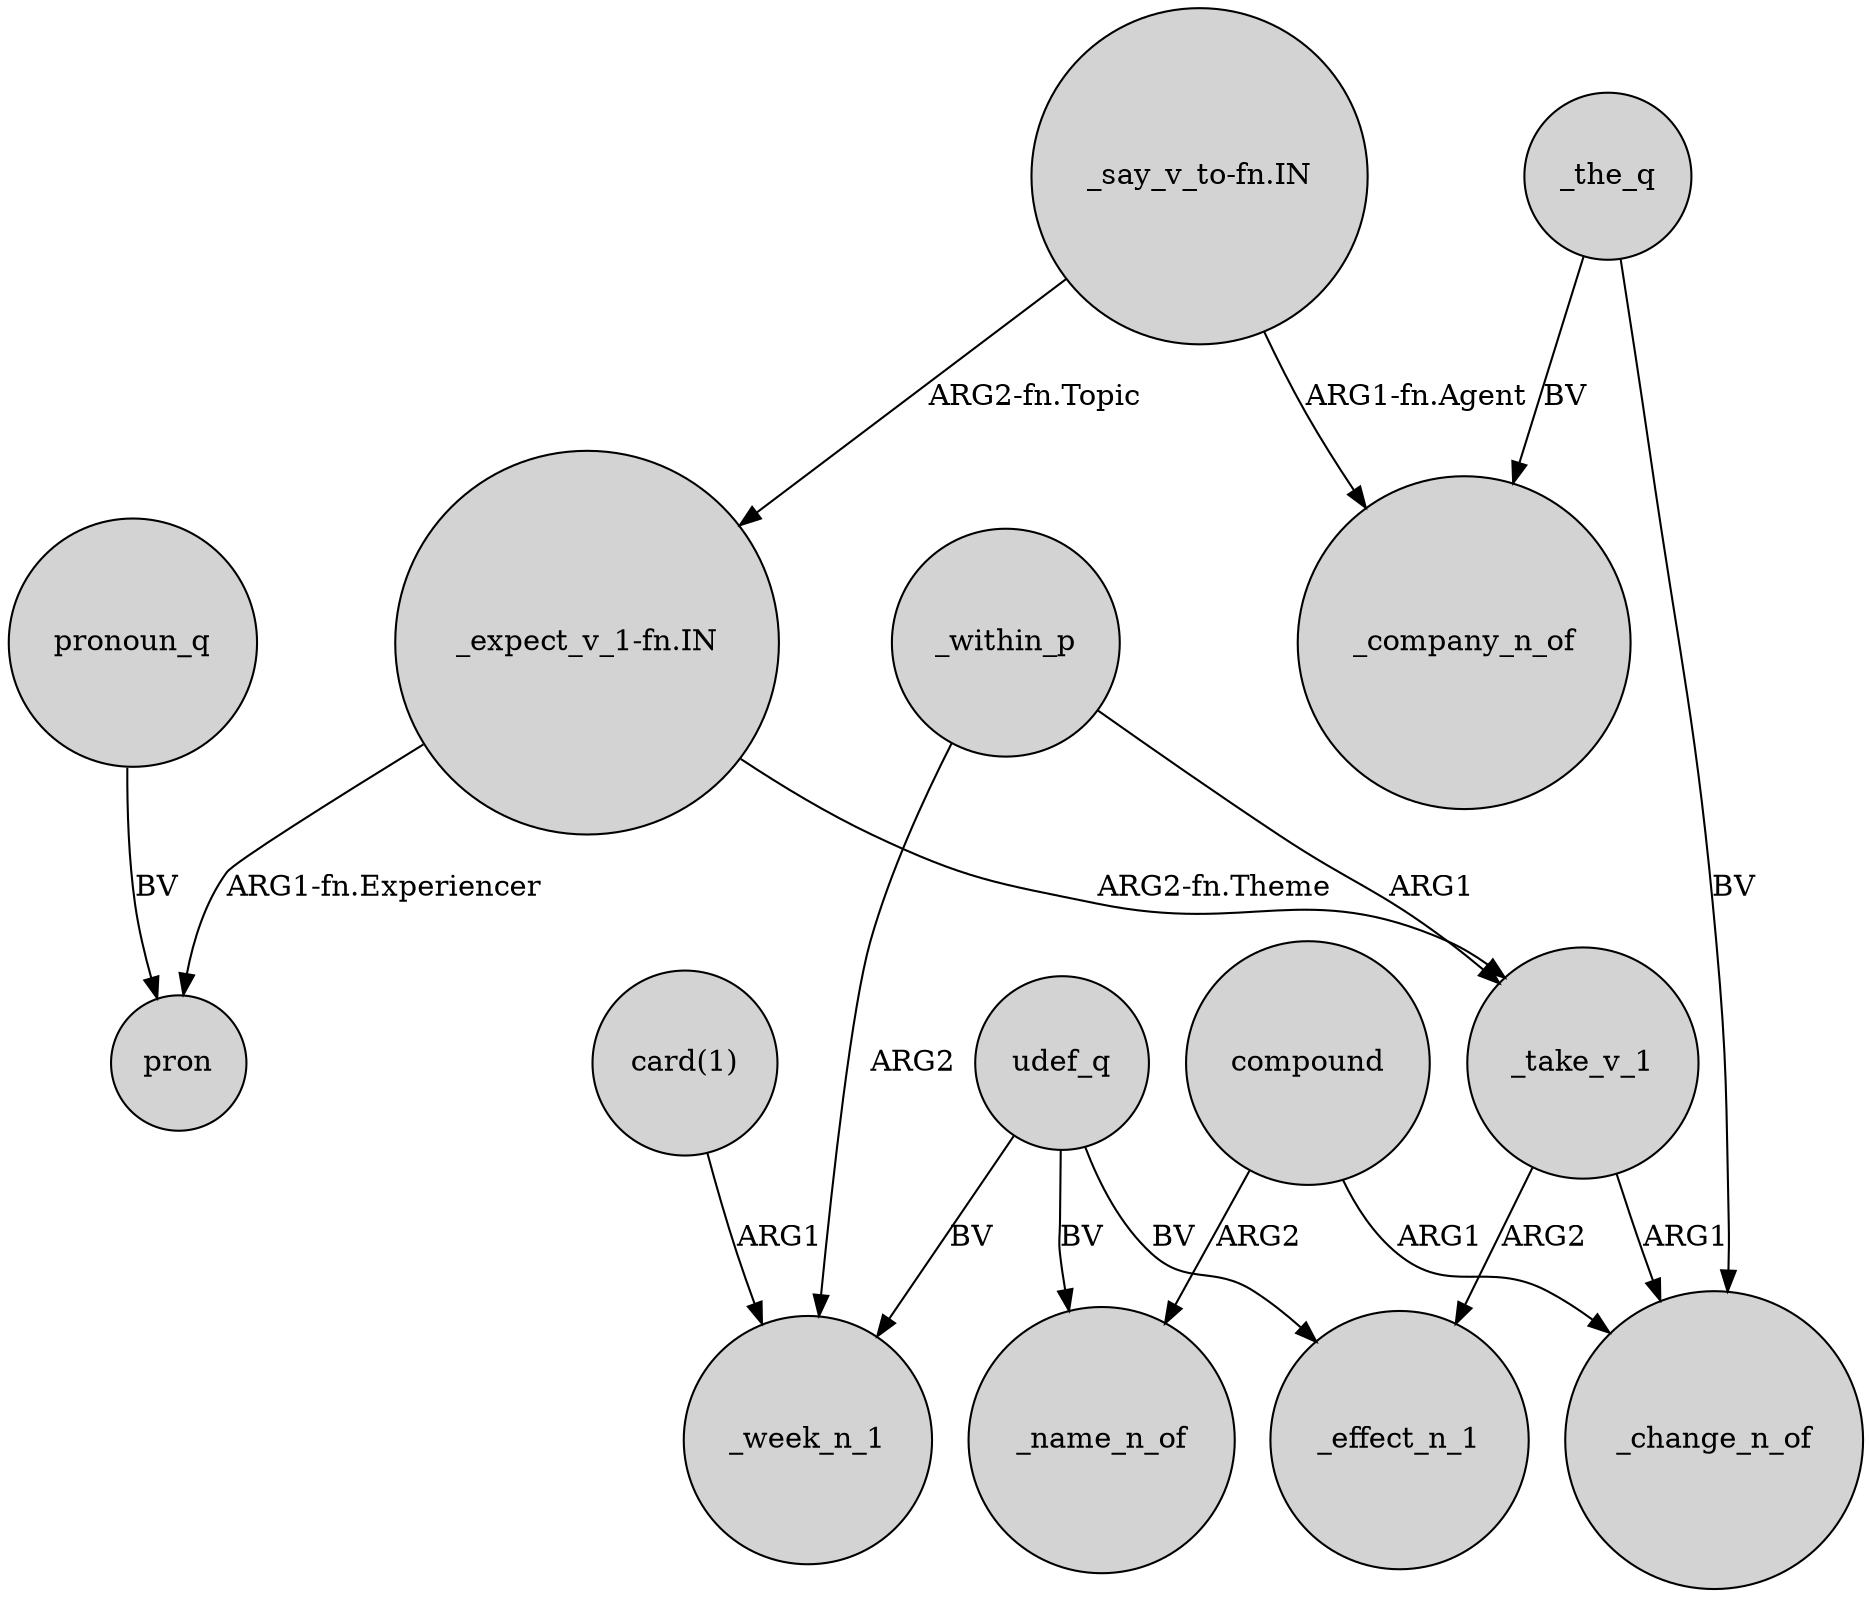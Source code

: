 digraph {
	node [shape=circle style=filled]
	"_expect_v_1-fn.IN" -> pron [label="ARG1-fn.Experiencer"]
	_take_v_1 -> _effect_n_1 [label=ARG2]
	"_say_v_to-fn.IN" -> _company_n_of [label="ARG1-fn.Agent"]
	_the_q -> _change_n_of [label=BV]
	"_say_v_to-fn.IN" -> "_expect_v_1-fn.IN" [label="ARG2-fn.Topic"]
	udef_q -> _effect_n_1 [label=BV]
	udef_q -> _week_n_1 [label=BV]
	compound -> _name_n_of [label=ARG2]
	compound -> _change_n_of [label=ARG1]
	_within_p -> _take_v_1 [label=ARG1]
	_the_q -> _company_n_of [label=BV]
	"card(1)" -> _week_n_1 [label=ARG1]
	udef_q -> _name_n_of [label=BV]
	_take_v_1 -> _change_n_of [label=ARG1]
	"_expect_v_1-fn.IN" -> _take_v_1 [label="ARG2-fn.Theme"]
	_within_p -> _week_n_1 [label=ARG2]
	pronoun_q -> pron [label=BV]
}
